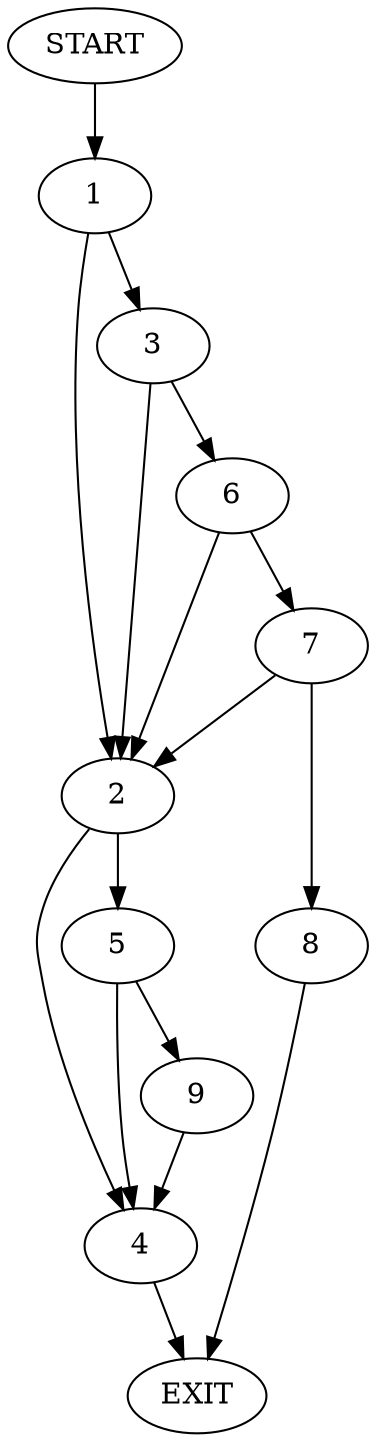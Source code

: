digraph {
0 [label="START"]
10 [label="EXIT"]
0 -> 1
1 -> 2
1 -> 3
2 -> 4
2 -> 5
3 -> 6
3 -> 2
6 -> 7
6 -> 2
7 -> 2
7 -> 8
8 -> 10
4 -> 10
5 -> 4
5 -> 9
9 -> 4
}
